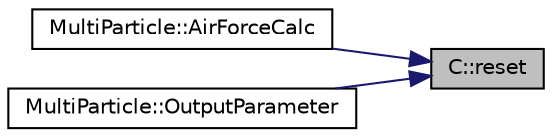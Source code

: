 digraph "C::reset"
{
 // LATEX_PDF_SIZE
  edge [fontname="Helvetica",fontsize="10",labelfontname="Helvetica",labelfontsize="10"];
  node [fontname="Helvetica",fontsize="10",shape=record];
  rankdir="RL";
  Node1 [label="C::reset",height=0.2,width=0.4,color="black", fillcolor="grey75", style="filled", fontcolor="black",tooltip=" "];
  Node1 -> Node2 [dir="back",color="midnightblue",fontsize="10",style="solid"];
  Node2 [label="MultiParticle::AirForceCalc",height=0.2,width=0.4,color="black", fillcolor="white", style="filled",URL="$classMultiParticle.html#a6ed8cc492cc2ae93be31064c9a80b4e9",tooltip="Air Force and Disturbance calc"];
  Node1 -> Node3 [dir="back",color="midnightblue",fontsize="10",style="solid"];
  Node3 [label="MultiParticle::OutputParameter",height=0.2,width=0.4,color="black", fillcolor="white", style="filled",URL="$classMultiParticle.html#a75a4bc4d9577cdbd80c446b54addccc4",tooltip="引数の時間が1列目になるようなdatファイルとして出力する"];
}
